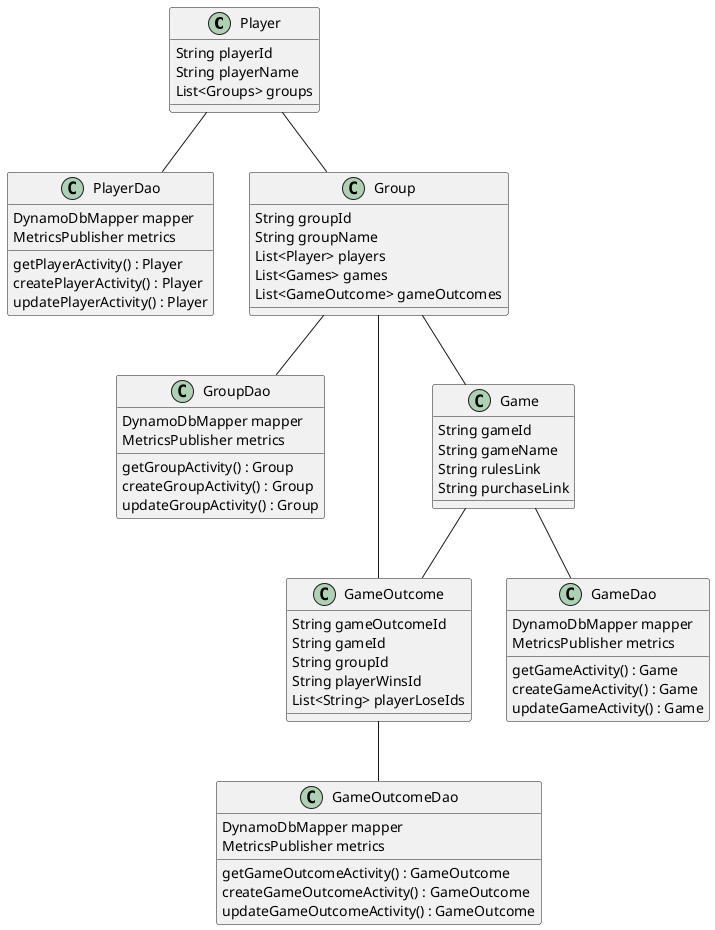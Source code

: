 @startuml

Player -- PlayerDao
Player -- Group
Group -- GroupDao
Group -- Game
Group -- GameOutcome
Game -- GameDao
Game -- GameOutcome
GameOutcome -- GameOutcomeDao

class Player {
String playerId
String playerName
List<Groups> groups
}

class Group {
String groupId
String groupName
List<Player> players
List<Games> games
List<GameOutcome> gameOutcomes
}

class Game {
String gameId
String gameName
String rulesLink
String purchaseLink
}

class GameOutcome {
String gameOutcomeId
String gameId
String groupId
String playerWinsId
List<String> playerLoseIds
}

class PlayerDao {
DynamoDbMapper mapper
MetricsPublisher metrics
getPlayerActivity() : Player
createPlayerActivity() : Player
updatePlayerActivity() : Player
}

class GroupDao {
DynamoDbMapper mapper
MetricsPublisher metrics
getGroupActivity() : Group
createGroupActivity() : Group
updateGroupActivity() : Group
}

class GameDao {
DynamoDbMapper mapper
MetricsPublisher metrics
getGameActivity() : Game
createGameActivity() : Game
updateGameActivity() : Game
}

class GameOutcomeDao {
DynamoDbMapper mapper
MetricsPublisher metrics
getGameOutcomeActivity() : GameOutcome
createGameOutcomeActivity() : GameOutcome
updateGameOutcomeActivity() : GameOutcome
}
@enduml
